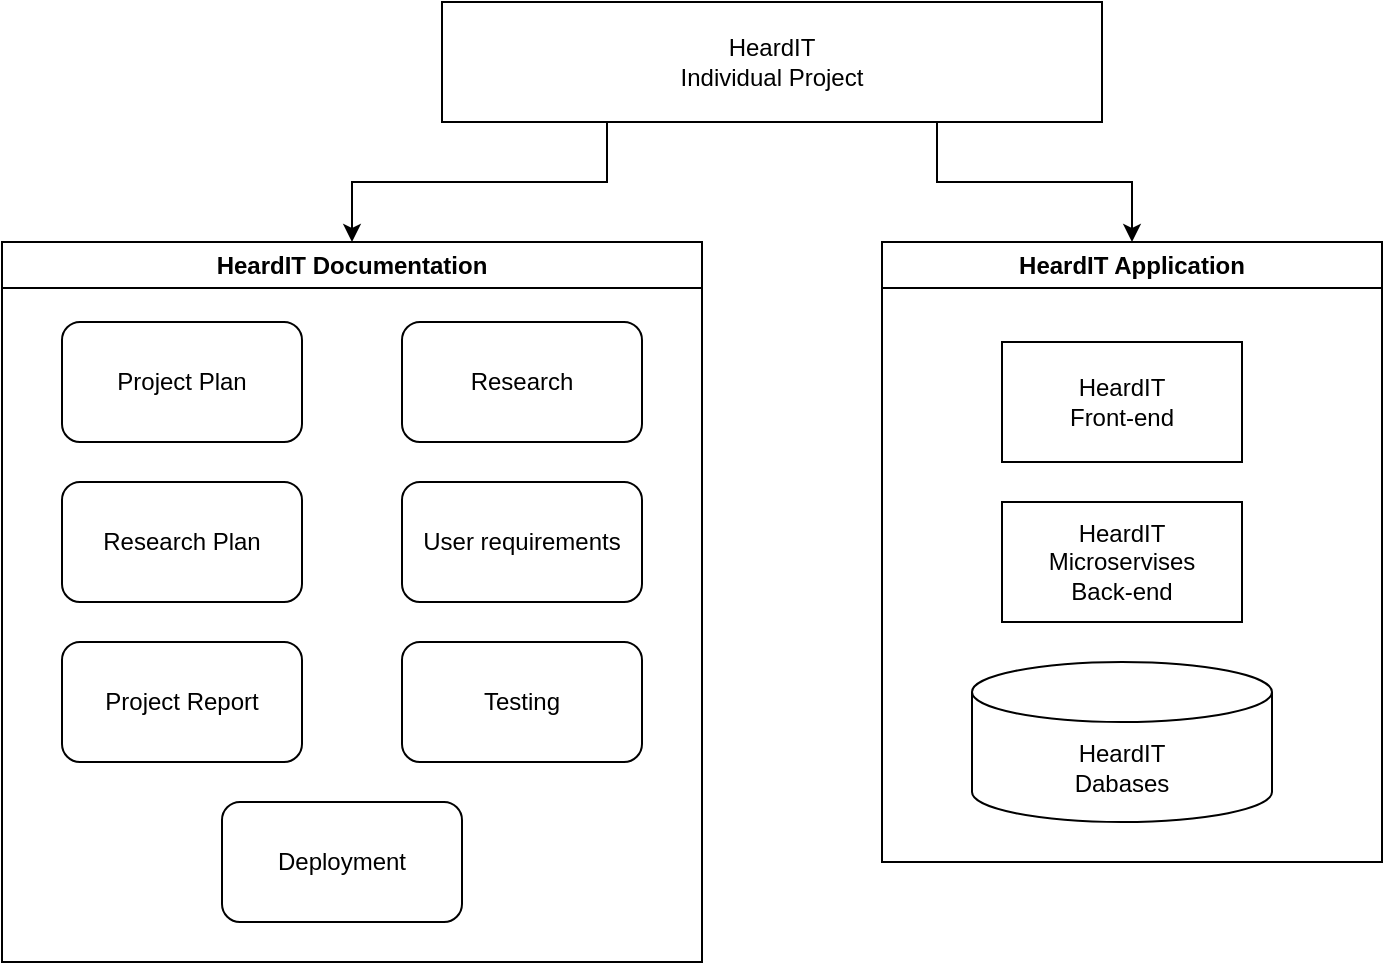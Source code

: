 <mxfile version="24.0.7" type="device">
  <diagram name="Page-1" id="cKrHXsYGBGEDkONjOXHJ">
    <mxGraphModel dx="1434" dy="782" grid="1" gridSize="10" guides="1" tooltips="1" connect="1" arrows="1" fold="1" page="1" pageScale="1" pageWidth="850" pageHeight="1100" math="0" shadow="0">
      <root>
        <mxCell id="0" />
        <mxCell id="1" parent="0" />
        <mxCell id="qZW01bzdhOEAP-FE71Ov-19" style="edgeStyle=orthogonalEdgeStyle;rounded=0;orthogonalLoop=1;jettySize=auto;html=1;exitX=0.25;exitY=1;exitDx=0;exitDy=0;entryX=0.5;entryY=0;entryDx=0;entryDy=0;" edge="1" parent="1" source="qZW01bzdhOEAP-FE71Ov-1" target="qZW01bzdhOEAP-FE71Ov-18">
          <mxGeometry relative="1" as="geometry" />
        </mxCell>
        <mxCell id="qZW01bzdhOEAP-FE71Ov-20" style="edgeStyle=orthogonalEdgeStyle;rounded=0;orthogonalLoop=1;jettySize=auto;html=1;exitX=0.75;exitY=1;exitDx=0;exitDy=0;entryX=0.5;entryY=0;entryDx=0;entryDy=0;" edge="1" parent="1" source="qZW01bzdhOEAP-FE71Ov-1" target="qZW01bzdhOEAP-FE71Ov-17">
          <mxGeometry relative="1" as="geometry" />
        </mxCell>
        <mxCell id="qZW01bzdhOEAP-FE71Ov-1" value="&lt;div&gt;HeardIT&lt;/div&gt;&lt;div&gt;Individual Project&lt;br&gt;&lt;/div&gt;" style="rounded=0;whiteSpace=wrap;html=1;" vertex="1" parent="1">
          <mxGeometry x="270" y="60" width="330" height="60" as="geometry" />
        </mxCell>
        <mxCell id="qZW01bzdhOEAP-FE71Ov-2" value="&lt;div&gt;Project Plan&lt;/div&gt;" style="rounded=1;whiteSpace=wrap;html=1;" vertex="1" parent="1">
          <mxGeometry x="80" y="220" width="120" height="60" as="geometry" />
        </mxCell>
        <mxCell id="qZW01bzdhOEAP-FE71Ov-3" value="Research Plan" style="rounded=1;whiteSpace=wrap;html=1;" vertex="1" parent="1">
          <mxGeometry x="80" y="300" width="120" height="60" as="geometry" />
        </mxCell>
        <mxCell id="qZW01bzdhOEAP-FE71Ov-4" value="Project Report" style="rounded=1;whiteSpace=wrap;html=1;" vertex="1" parent="1">
          <mxGeometry x="80" y="380" width="120" height="60" as="geometry" />
        </mxCell>
        <mxCell id="qZW01bzdhOEAP-FE71Ov-5" value="Testing" style="rounded=1;whiteSpace=wrap;html=1;" vertex="1" parent="1">
          <mxGeometry x="250" y="380" width="120" height="60" as="geometry" />
        </mxCell>
        <mxCell id="qZW01bzdhOEAP-FE71Ov-6" value="User requirements" style="rounded=1;whiteSpace=wrap;html=1;" vertex="1" parent="1">
          <mxGeometry x="250" y="300" width="120" height="60" as="geometry" />
        </mxCell>
        <mxCell id="qZW01bzdhOEAP-FE71Ov-7" value="Research" style="rounded=1;whiteSpace=wrap;html=1;" vertex="1" parent="1">
          <mxGeometry x="250" y="220" width="120" height="60" as="geometry" />
        </mxCell>
        <mxCell id="qZW01bzdhOEAP-FE71Ov-8" value="&lt;div&gt;HeardIT&lt;/div&gt;&lt;div&gt;Front-end&lt;br&gt;&lt;/div&gt;" style="rounded=0;whiteSpace=wrap;html=1;" vertex="1" parent="1">
          <mxGeometry x="550" y="230" width="120" height="60" as="geometry" />
        </mxCell>
        <mxCell id="qZW01bzdhOEAP-FE71Ov-9" value="&lt;div&gt;HeardIT&lt;/div&gt;&lt;div&gt;Microservises&lt;br&gt;&lt;/div&gt;&lt;div&gt;Back-end&lt;br&gt;&lt;/div&gt;" style="rounded=0;whiteSpace=wrap;html=1;" vertex="1" parent="1">
          <mxGeometry x="550" y="310" width="120" height="60" as="geometry" />
        </mxCell>
        <mxCell id="qZW01bzdhOEAP-FE71Ov-11" value="Deployment" style="rounded=1;whiteSpace=wrap;html=1;" vertex="1" parent="1">
          <mxGeometry x="160" y="460" width="120" height="60" as="geometry" />
        </mxCell>
        <mxCell id="qZW01bzdhOEAP-FE71Ov-13" value="&lt;div&gt;HeardIT&lt;/div&gt;&lt;div&gt;Dabases&lt;br&gt;&lt;/div&gt;" style="shape=cylinder3;whiteSpace=wrap;html=1;boundedLbl=1;backgroundOutline=1;size=15;" vertex="1" parent="1">
          <mxGeometry x="535" y="390" width="150" height="80" as="geometry" />
        </mxCell>
        <mxCell id="qZW01bzdhOEAP-FE71Ov-17" value="HeardIT Application" style="swimlane;whiteSpace=wrap;html=1;" vertex="1" parent="1">
          <mxGeometry x="490" y="180" width="250" height="310" as="geometry" />
        </mxCell>
        <mxCell id="qZW01bzdhOEAP-FE71Ov-18" value="HeardIT Documentation" style="swimlane;whiteSpace=wrap;html=1;" vertex="1" parent="1">
          <mxGeometry x="50" y="180" width="350" height="360" as="geometry" />
        </mxCell>
      </root>
    </mxGraphModel>
  </diagram>
</mxfile>

